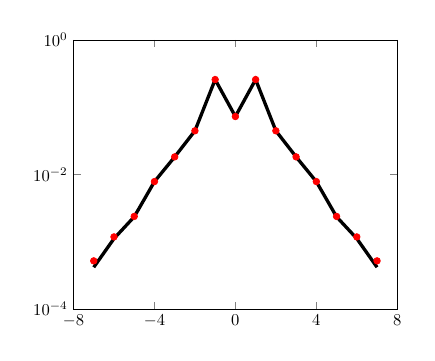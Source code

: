 \begin{tikzpicture}[scale=0.6]

\begin{axis}[
  xmin = -8,
  xmax = 8,
  xtick = {-8,-4,0,4,8},
%  xlabel = {Number of Time Steps},
  ymin = 1.0e-4,
  ymax = 1.0e-0,
  ytick = {1e-4,1e-2,1e0},
%  ytick = {1e-4,1e-3,1e-2,1e-1},
%  yticklabels = {$10^{-4}$,$10^{-3}$,$10^{-2}$,$10^{-1}$},
  ymode = log,
%  ylabel = {Error},
%  ylabel style = {yshift = 10pt},
%  legend style = {font=\small},
%  legend entries = {no fixes ($N=64$,fix area and length,reduce aliasing,both},
%  legend style = {draw=none},
  ]

% "Exact" single-layer potential
\addplot [color=black,solid,line width=2] table{
-7.0e+00 4.168e-04
-6.0e+00 1.113e-03
-5.0e+00 2.348e-03
-4.0e+00 7.825e-03
-3.0e+00 1.827e-02
-2.0e+00 4.458e-02
-1.0e+00 2.578e-01
0.0e+00 7.281e-02
1.0e+00 2.578e-01
2.0e+00 4.458e-02
3.0e+00 1.827e-02
4.0e+00 7.825e-03
5.0e+00 2.348e-03
6.0e+00 1.113e-03
7.0e+00 4.168e-04
};

% Anti-aliasing with injection
\addplot [color=red,only marks,mark=*] table{
-7.0e+00 5.191e-04
-6.0e+00 1.179e-03
-5.0e+00 2.378e-03
-4.0e+00 7.845e-03
-3.0e+00 1.827e-02
-2.0e+00 4.459e-02
-1.0e+00 2.578e-01
0.0e+00 7.277e-02
1.0e+00 2.578e-01
2.0e+00 4.459e-02
3.0e+00 1.827e-02
4.0e+00 7.845e-03
5.0e+00 2.378e-03
6.0e+00 1.179e-03
7.0e+00 5.191e-04
};


\end{axis}


\end{tikzpicture}

